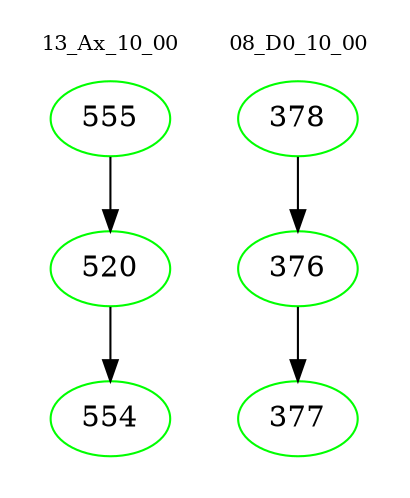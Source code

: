 digraph{
subgraph cluster_0 {
color = white
label = "13_Ax_10_00";
fontsize=10;
T0_555 [label="555", color="green"]
T0_555 -> T0_520 [color="black"]
T0_520 [label="520", color="green"]
T0_520 -> T0_554 [color="black"]
T0_554 [label="554", color="green"]
}
subgraph cluster_1 {
color = white
label = "08_D0_10_00";
fontsize=10;
T1_378 [label="378", color="green"]
T1_378 -> T1_376 [color="black"]
T1_376 [label="376", color="green"]
T1_376 -> T1_377 [color="black"]
T1_377 [label="377", color="green"]
}
}
